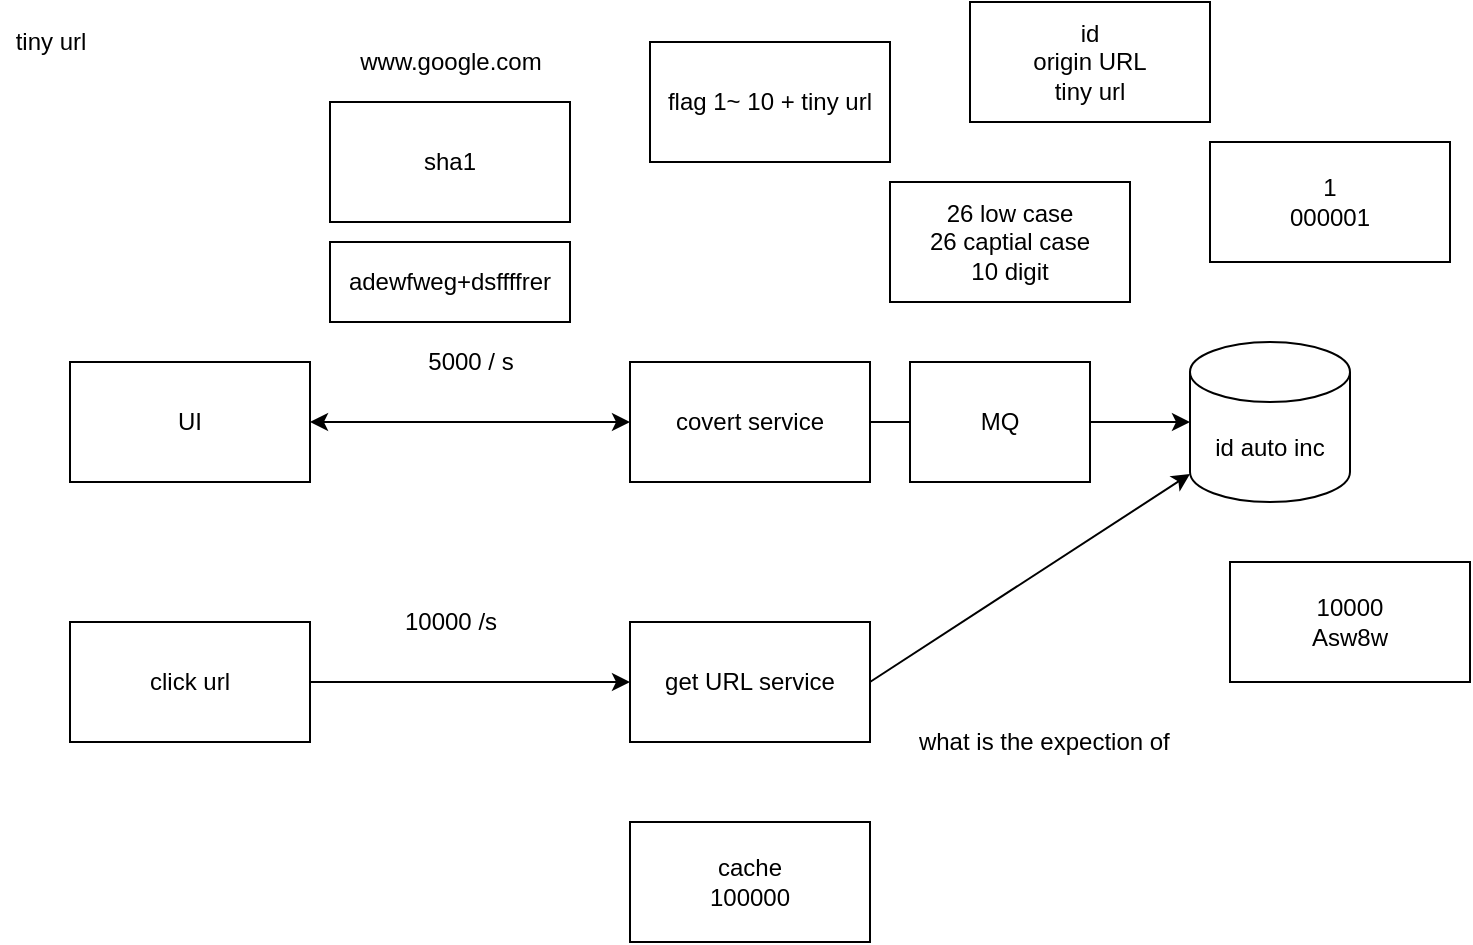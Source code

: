 <mxfile version="16.5.2" type="github">
  <diagram id="urZvNq7iVD4mYMGW-BFj" name="Page-1">
    <mxGraphModel dx="946" dy="504" grid="1" gridSize="10" guides="1" tooltips="1" connect="1" arrows="1" fold="1" page="1" pageScale="1" pageWidth="850" pageHeight="1100" math="0" shadow="0">
      <root>
        <mxCell id="0" />
        <mxCell id="1" parent="0" />
        <mxCell id="pTZ-I1PjLBovJR6Z9rBR-1" value="tiny url" style="text;html=1;align=center;verticalAlign=middle;resizable=0;points=[];autosize=1;strokeColor=none;fillColor=none;" vertex="1" parent="1">
          <mxGeometry x="75" y="30" width="50" height="20" as="geometry" />
        </mxCell>
        <mxCell id="pTZ-I1PjLBovJR6Z9rBR-2" value="UI" style="rounded=0;whiteSpace=wrap;html=1;" vertex="1" parent="1">
          <mxGeometry x="110" y="200" width="120" height="60" as="geometry" />
        </mxCell>
        <mxCell id="pTZ-I1PjLBovJR6Z9rBR-3" value="covert service" style="rounded=0;whiteSpace=wrap;html=1;" vertex="1" parent="1">
          <mxGeometry x="390" y="200" width="120" height="60" as="geometry" />
        </mxCell>
        <mxCell id="pTZ-I1PjLBovJR6Z9rBR-4" value="" style="endArrow=classic;startArrow=classic;html=1;rounded=0;entryX=0;entryY=0.5;entryDx=0;entryDy=0;" edge="1" parent="1" source="pTZ-I1PjLBovJR6Z9rBR-2" target="pTZ-I1PjLBovJR6Z9rBR-3">
          <mxGeometry width="50" height="50" relative="1" as="geometry">
            <mxPoint x="400" y="290" as="sourcePoint" />
            <mxPoint x="450" y="240" as="targetPoint" />
          </mxGeometry>
        </mxCell>
        <mxCell id="pTZ-I1PjLBovJR6Z9rBR-5" value="id auto inc" style="shape=cylinder3;whiteSpace=wrap;html=1;boundedLbl=1;backgroundOutline=1;size=15;" vertex="1" parent="1">
          <mxGeometry x="670" y="190" width="80" height="80" as="geometry" />
        </mxCell>
        <mxCell id="pTZ-I1PjLBovJR6Z9rBR-6" value="id&lt;br&gt;origin URL&lt;br&gt;tiny url" style="rounded=0;whiteSpace=wrap;html=1;" vertex="1" parent="1">
          <mxGeometry x="560" y="20" width="120" height="60" as="geometry" />
        </mxCell>
        <mxCell id="pTZ-I1PjLBovJR6Z9rBR-7" value="" style="endArrow=classic;html=1;rounded=0;entryX=0;entryY=0.5;entryDx=0;entryDy=0;entryPerimeter=0;exitX=1;exitY=0.5;exitDx=0;exitDy=0;startArrow=none;" edge="1" parent="1" source="pTZ-I1PjLBovJR6Z9rBR-22" target="pTZ-I1PjLBovJR6Z9rBR-5">
          <mxGeometry width="50" height="50" relative="1" as="geometry">
            <mxPoint x="400" y="270" as="sourcePoint" />
            <mxPoint x="450" y="220" as="targetPoint" />
          </mxGeometry>
        </mxCell>
        <mxCell id="pTZ-I1PjLBovJR6Z9rBR-8" value="click url" style="rounded=0;whiteSpace=wrap;html=1;" vertex="1" parent="1">
          <mxGeometry x="110" y="330" width="120" height="60" as="geometry" />
        </mxCell>
        <mxCell id="pTZ-I1PjLBovJR6Z9rBR-9" value="get URL service" style="rounded=0;whiteSpace=wrap;html=1;" vertex="1" parent="1">
          <mxGeometry x="390" y="330" width="120" height="60" as="geometry" />
        </mxCell>
        <mxCell id="pTZ-I1PjLBovJR6Z9rBR-10" value="" style="endArrow=classic;html=1;rounded=0;exitX=1;exitY=0.5;exitDx=0;exitDy=0;" edge="1" parent="1" source="pTZ-I1PjLBovJR6Z9rBR-9" target="pTZ-I1PjLBovJR6Z9rBR-5">
          <mxGeometry width="50" height="50" relative="1" as="geometry">
            <mxPoint x="400" y="300" as="sourcePoint" />
            <mxPoint x="450" y="250" as="targetPoint" />
          </mxGeometry>
        </mxCell>
        <mxCell id="pTZ-I1PjLBovJR6Z9rBR-11" value="" style="endArrow=classic;html=1;rounded=0;exitX=1;exitY=0.5;exitDx=0;exitDy=0;entryX=0;entryY=0.5;entryDx=0;entryDy=0;" edge="1" parent="1" source="pTZ-I1PjLBovJR6Z9rBR-8" target="pTZ-I1PjLBovJR6Z9rBR-9">
          <mxGeometry width="50" height="50" relative="1" as="geometry">
            <mxPoint x="400" y="300" as="sourcePoint" />
            <mxPoint x="450" y="250" as="targetPoint" />
          </mxGeometry>
        </mxCell>
        <mxCell id="pTZ-I1PjLBovJR6Z9rBR-12" value="5000 / s" style="text;html=1;align=center;verticalAlign=middle;resizable=0;points=[];autosize=1;strokeColor=none;fillColor=none;" vertex="1" parent="1">
          <mxGeometry x="280" y="190" width="60" height="20" as="geometry" />
        </mxCell>
        <mxCell id="pTZ-I1PjLBovJR6Z9rBR-13" value="10000 /s" style="text;html=1;align=center;verticalAlign=middle;resizable=0;points=[];autosize=1;strokeColor=none;fillColor=none;" vertex="1" parent="1">
          <mxGeometry x="270" y="320" width="60" height="20" as="geometry" />
        </mxCell>
        <mxCell id="pTZ-I1PjLBovJR6Z9rBR-14" value="flag 1~ 10 + tiny url" style="rounded=0;whiteSpace=wrap;html=1;" vertex="1" parent="1">
          <mxGeometry x="400" y="40" width="120" height="60" as="geometry" />
        </mxCell>
        <mxCell id="pTZ-I1PjLBovJR6Z9rBR-15" value="www.google.com" style="text;html=1;align=center;verticalAlign=middle;resizable=0;points=[];autosize=1;strokeColor=none;fillColor=none;" vertex="1" parent="1">
          <mxGeometry x="245" y="40" width="110" height="20" as="geometry" />
        </mxCell>
        <mxCell id="pTZ-I1PjLBovJR6Z9rBR-16" value="sha1" style="rounded=0;whiteSpace=wrap;html=1;" vertex="1" parent="1">
          <mxGeometry x="240" y="70" width="120" height="60" as="geometry" />
        </mxCell>
        <mxCell id="pTZ-I1PjLBovJR6Z9rBR-17" value="adewfweg+dsffffrer" style="rounded=0;whiteSpace=wrap;html=1;" vertex="1" parent="1">
          <mxGeometry x="240" y="140" width="120" height="40" as="geometry" />
        </mxCell>
        <mxCell id="pTZ-I1PjLBovJR6Z9rBR-18" value="26 low case&lt;br&gt;26 captial case&lt;br&gt;10 digit" style="rounded=0;whiteSpace=wrap;html=1;" vertex="1" parent="1">
          <mxGeometry x="520" y="110" width="120" height="60" as="geometry" />
        </mxCell>
        <mxCell id="pTZ-I1PjLBovJR6Z9rBR-19" value="1&lt;br&gt;000001" style="rounded=0;whiteSpace=wrap;html=1;" vertex="1" parent="1">
          <mxGeometry x="680" y="90" width="120" height="60" as="geometry" />
        </mxCell>
        <mxCell id="pTZ-I1PjLBovJR6Z9rBR-20" value="10000&lt;br&gt;Asw8w" style="rounded=0;whiteSpace=wrap;html=1;" vertex="1" parent="1">
          <mxGeometry x="690" y="300" width="120" height="60" as="geometry" />
        </mxCell>
        <mxCell id="pTZ-I1PjLBovJR6Z9rBR-21" value="cache&lt;br&gt;100000" style="rounded=0;whiteSpace=wrap;html=1;" vertex="1" parent="1">
          <mxGeometry x="390" y="430" width="120" height="60" as="geometry" />
        </mxCell>
        <mxCell id="pTZ-I1PjLBovJR6Z9rBR-22" value="MQ" style="rounded=0;whiteSpace=wrap;html=1;" vertex="1" parent="1">
          <mxGeometry x="530" y="200" width="90" height="60" as="geometry" />
        </mxCell>
        <mxCell id="pTZ-I1PjLBovJR6Z9rBR-23" value="" style="endArrow=none;html=1;rounded=0;entryX=0;entryY=0.5;entryDx=0;entryDy=0;entryPerimeter=0;exitX=1;exitY=0.5;exitDx=0;exitDy=0;" edge="1" parent="1" source="pTZ-I1PjLBovJR6Z9rBR-3" target="pTZ-I1PjLBovJR6Z9rBR-22">
          <mxGeometry width="50" height="50" relative="1" as="geometry">
            <mxPoint x="510" y="230" as="sourcePoint" />
            <mxPoint x="670" y="230" as="targetPoint" />
          </mxGeometry>
        </mxCell>
        <mxCell id="pTZ-I1PjLBovJR6Z9rBR-25" value="what is the expection of&amp;nbsp;&amp;nbsp;" style="text;html=1;align=center;verticalAlign=middle;resizable=0;points=[];autosize=1;strokeColor=none;fillColor=none;" vertex="1" parent="1">
          <mxGeometry x="525" y="380" width="150" height="20" as="geometry" />
        </mxCell>
      </root>
    </mxGraphModel>
  </diagram>
</mxfile>
